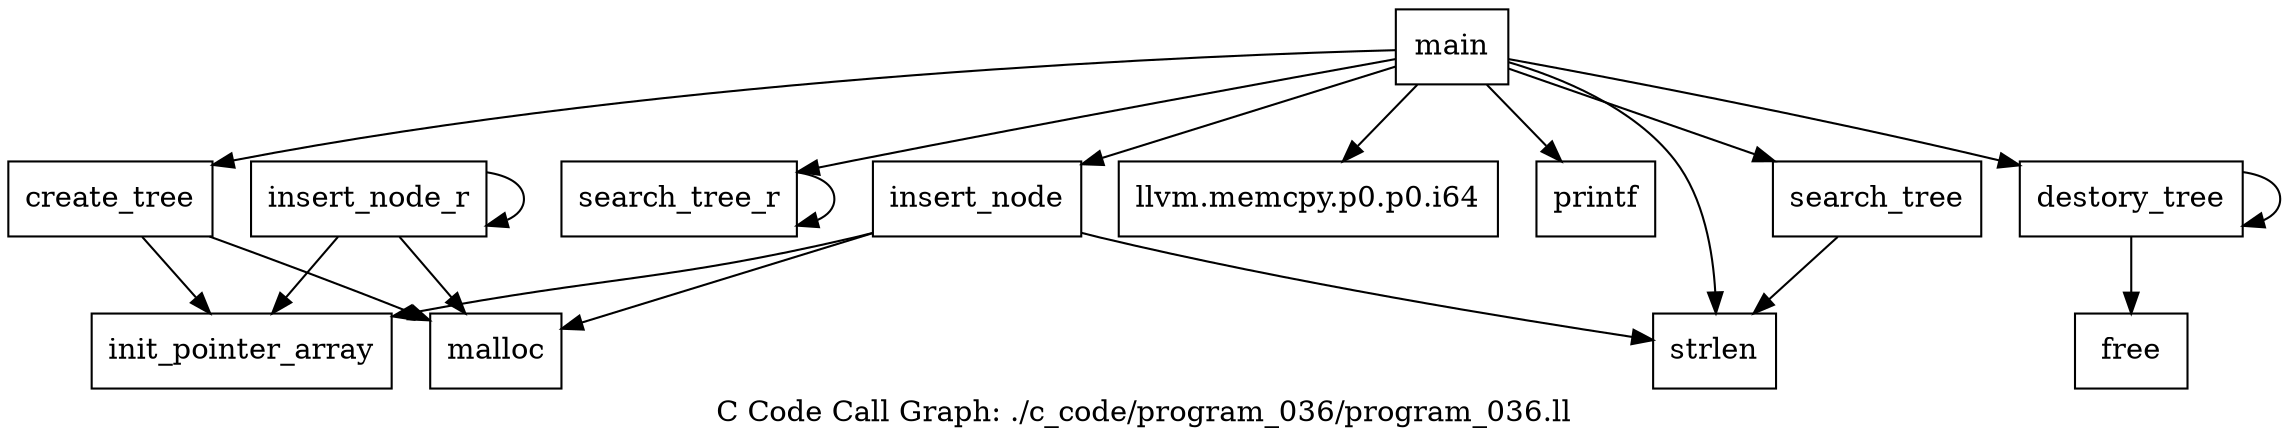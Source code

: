 digraph "C Code Call Graph: ./c_code/program_036/program_036.ll" {
	label="C Code Call Graph: ./c_code/program_036/program_036.ll";

	Node0x560445bfc090 [shape=record,label="{init_pointer_array}"];
	Node0x560445bfddf0 [shape=record,label="{create_tree}"];
	Node0x560445bfddf0 -> Node0x560445c09e50;
	Node0x560445bfddf0 -> Node0x560445bfc090;
	Node0x560445c09e50 [shape=record,label="{malloc}"];
	Node0x560445c18d90 [shape=record,label="{insert_node}"];
	Node0x560445c18d90 -> Node0x560445c18e10;
	Node0x560445c18d90 -> Node0x560445c09e50;
	Node0x560445c18d90 -> Node0x560445bfc090;
	Node0x560445c18e10 [shape=record,label="{strlen}"];
	Node0x560445bfe9a0 [shape=record,label="{insert_node_r}"];
	Node0x560445bfe9a0 -> Node0x560445c09e50;
	Node0x560445bfe9a0 -> Node0x560445bfc090;
	Node0x560445bfe9a0 -> Node0x560445bfe9a0;
	Node0x560445c00d80 [shape=record,label="{search_tree}"];
	Node0x560445c00d80 -> Node0x560445c18e10;
	Node0x560445c0e960 [shape=record,label="{search_tree_r}"];
	Node0x560445c0e960 -> Node0x560445c0e960;
	Node0x560445c1df10 [shape=record,label="{destory_tree}"];
	Node0x560445c1df10 -> Node0x560445c1df10;
	Node0x560445c1df10 -> Node0x560445c1e220;
	Node0x560445c1e220 [shape=record,label="{free}"];
	Node0x560445c1e2a0 [shape=record,label="{main}"];
	Node0x560445c1e2a0 -> Node0x560445c1e320;
	Node0x560445c1e2a0 -> Node0x560445c1df10;
	Node0x560445c1e2a0 -> Node0x560445bfddf0;
	Node0x560445c1e2a0 -> Node0x560445c18d90;
	Node0x560445c1e2a0 -> Node0x560445c00d80;
	Node0x560445c1e2a0 -> Node0x560445c18e10;
	Node0x560445c1e2a0 -> Node0x560445c0e960;
	Node0x560445c1e2a0 -> Node0x560445c1e450;
	Node0x560445c1e320 [shape=record,label="{llvm.memcpy.p0.p0.i64}"];
	Node0x560445c1e450 [shape=record,label="{printf}"];
}
